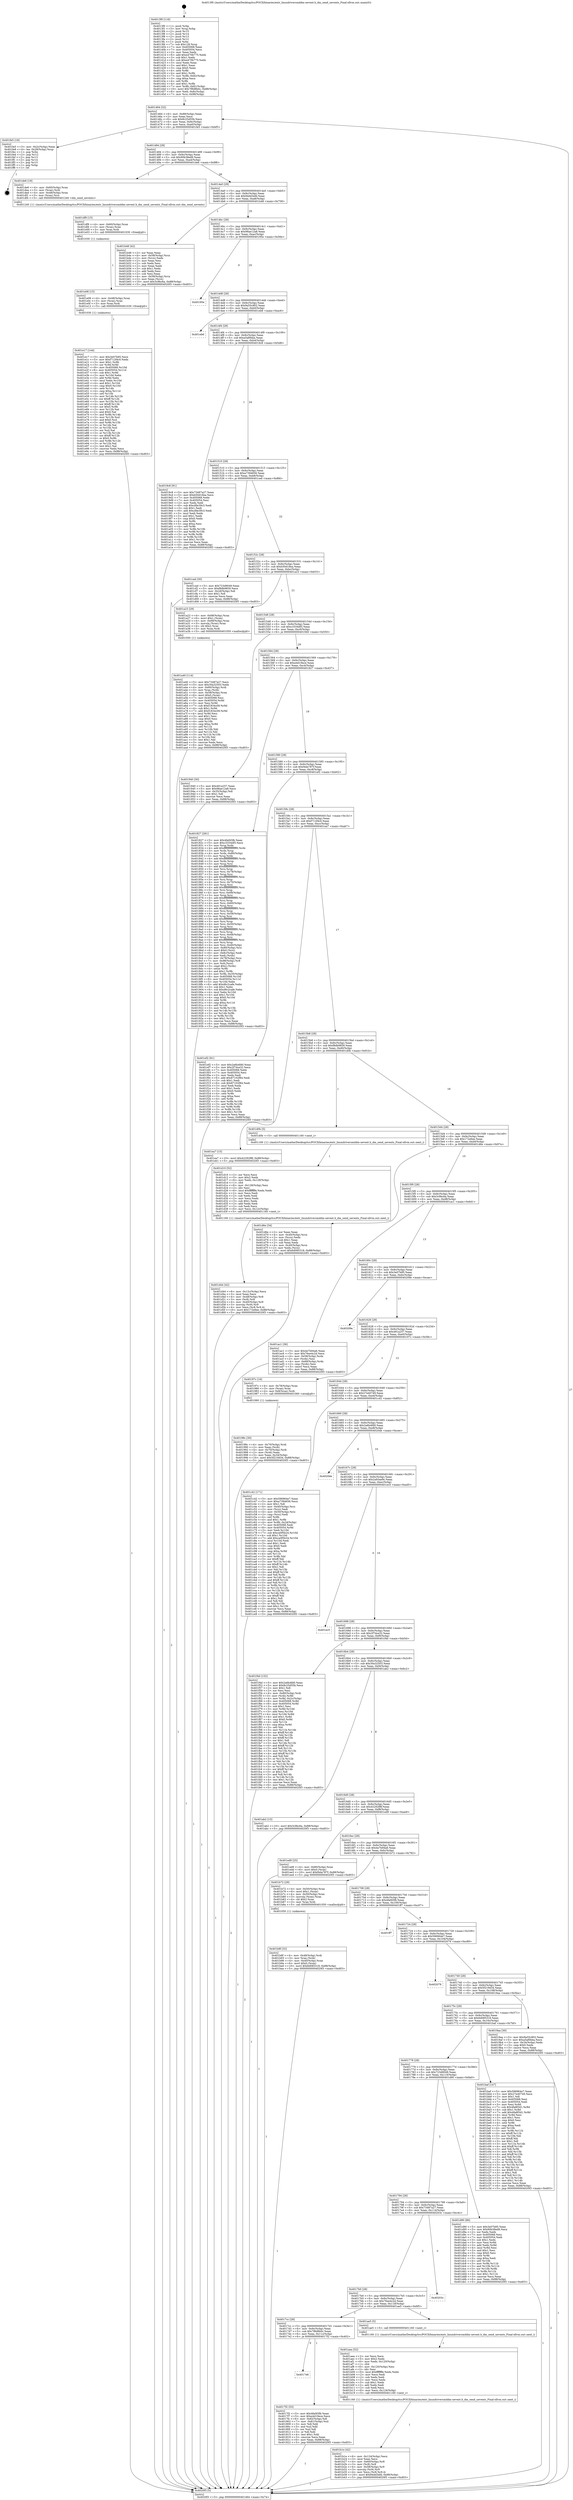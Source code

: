 digraph "0x4013f0" {
  label = "0x4013f0 (/mnt/c/Users/mathe/Desktop/tcc/POCII/binaries/extr_linuxdriversmddm-uevent.h_dm_send_uevents_Final-ollvm.out::main(0))"
  labelloc = "t"
  node[shape=record]

  Entry [label="",width=0.3,height=0.3,shape=circle,fillcolor=black,style=filled]
  "0x401464" [label="{
     0x401464 [32]\l
     | [instrs]\l
     &nbsp;&nbsp;0x401464 \<+6\>: mov -0x88(%rbp),%eax\l
     &nbsp;&nbsp;0x40146a \<+2\>: mov %eax,%ecx\l
     &nbsp;&nbsp;0x40146c \<+6\>: sub $0x8c25d55b,%ecx\l
     &nbsp;&nbsp;0x401472 \<+6\>: mov %eax,-0x9c(%rbp)\l
     &nbsp;&nbsp;0x401478 \<+6\>: mov %ecx,-0xa0(%rbp)\l
     &nbsp;&nbsp;0x40147e \<+6\>: je 0000000000401fe5 \<main+0xbf5\>\l
  }"]
  "0x401fe5" [label="{
     0x401fe5 [18]\l
     | [instrs]\l
     &nbsp;&nbsp;0x401fe5 \<+3\>: mov -0x2c(%rbp),%eax\l
     &nbsp;&nbsp;0x401fe8 \<+4\>: lea -0x28(%rbp),%rsp\l
     &nbsp;&nbsp;0x401fec \<+1\>: pop %rbx\l
     &nbsp;&nbsp;0x401fed \<+2\>: pop %r12\l
     &nbsp;&nbsp;0x401fef \<+2\>: pop %r13\l
     &nbsp;&nbsp;0x401ff1 \<+2\>: pop %r14\l
     &nbsp;&nbsp;0x401ff3 \<+2\>: pop %r15\l
     &nbsp;&nbsp;0x401ff5 \<+1\>: pop %rbp\l
     &nbsp;&nbsp;0x401ff6 \<+1\>: ret\l
  }"]
  "0x401484" [label="{
     0x401484 [28]\l
     | [instrs]\l
     &nbsp;&nbsp;0x401484 \<+5\>: jmp 0000000000401489 \<main+0x99\>\l
     &nbsp;&nbsp;0x401489 \<+6\>: mov -0x9c(%rbp),%eax\l
     &nbsp;&nbsp;0x40148f \<+5\>: sub $0x90b38ed9,%eax\l
     &nbsp;&nbsp;0x401494 \<+6\>: mov %eax,-0xa4(%rbp)\l
     &nbsp;&nbsp;0x40149a \<+6\>: je 0000000000401de6 \<main+0x9f6\>\l
  }"]
  Exit [label="",width=0.3,height=0.3,shape=circle,fillcolor=black,style=filled,peripheries=2]
  "0x401de6" [label="{
     0x401de6 [19]\l
     | [instrs]\l
     &nbsp;&nbsp;0x401de6 \<+4\>: mov -0x60(%rbp),%rax\l
     &nbsp;&nbsp;0x401dea \<+3\>: mov (%rax),%rdi\l
     &nbsp;&nbsp;0x401ded \<+4\>: mov -0x48(%rbp),%rax\l
     &nbsp;&nbsp;0x401df1 \<+3\>: mov (%rax),%rsi\l
     &nbsp;&nbsp;0x401df4 \<+5\>: call 0000000000401240 \<dm_send_uevents\>\l
     | [calls]\l
     &nbsp;&nbsp;0x401240 \{1\} (/mnt/c/Users/mathe/Desktop/tcc/POCII/binaries/extr_linuxdriversmddm-uevent.h_dm_send_uevents_Final-ollvm.out::dm_send_uevents)\l
  }"]
  "0x4014a0" [label="{
     0x4014a0 [28]\l
     | [instrs]\l
     &nbsp;&nbsp;0x4014a0 \<+5\>: jmp 00000000004014a5 \<main+0xb5\>\l
     &nbsp;&nbsp;0x4014a5 \<+6\>: mov -0x9c(%rbp),%eax\l
     &nbsp;&nbsp;0x4014ab \<+5\>: sub $0x94dd3efd,%eax\l
     &nbsp;&nbsp;0x4014b0 \<+6\>: mov %eax,-0xa8(%rbp)\l
     &nbsp;&nbsp;0x4014b6 \<+6\>: je 0000000000401b48 \<main+0x758\>\l
  }"]
  "0x401e17" [label="{
     0x401e17 [144]\l
     | [instrs]\l
     &nbsp;&nbsp;0x401e17 \<+5\>: mov $0x3e07b85,%ecx\l
     &nbsp;&nbsp;0x401e1c \<+5\>: mov $0xf712f4c0,%edx\l
     &nbsp;&nbsp;0x401e21 \<+3\>: mov $0x1,%r8b\l
     &nbsp;&nbsp;0x401e24 \<+3\>: xor %r9d,%r9d\l
     &nbsp;&nbsp;0x401e27 \<+8\>: mov 0x405068,%r10d\l
     &nbsp;&nbsp;0x401e2f \<+8\>: mov 0x405054,%r11d\l
     &nbsp;&nbsp;0x401e37 \<+4\>: sub $0x1,%r9d\l
     &nbsp;&nbsp;0x401e3b \<+3\>: mov %r10d,%ebx\l
     &nbsp;&nbsp;0x401e3e \<+3\>: add %r9d,%ebx\l
     &nbsp;&nbsp;0x401e41 \<+4\>: imul %ebx,%r10d\l
     &nbsp;&nbsp;0x401e45 \<+4\>: and $0x1,%r10d\l
     &nbsp;&nbsp;0x401e49 \<+4\>: cmp $0x0,%r10d\l
     &nbsp;&nbsp;0x401e4d \<+4\>: sete %r14b\l
     &nbsp;&nbsp;0x401e51 \<+4\>: cmp $0xa,%r11d\l
     &nbsp;&nbsp;0x401e55 \<+4\>: setl %r15b\l
     &nbsp;&nbsp;0x401e59 \<+3\>: mov %r14b,%r12b\l
     &nbsp;&nbsp;0x401e5c \<+4\>: xor $0xff,%r12b\l
     &nbsp;&nbsp;0x401e60 \<+3\>: mov %r15b,%r13b\l
     &nbsp;&nbsp;0x401e63 \<+4\>: xor $0xff,%r13b\l
     &nbsp;&nbsp;0x401e67 \<+4\>: xor $0x0,%r8b\l
     &nbsp;&nbsp;0x401e6b \<+3\>: mov %r12b,%al\l
     &nbsp;&nbsp;0x401e6e \<+2\>: and $0x0,%al\l
     &nbsp;&nbsp;0x401e70 \<+3\>: and %r8b,%r14b\l
     &nbsp;&nbsp;0x401e73 \<+3\>: mov %r13b,%sil\l
     &nbsp;&nbsp;0x401e76 \<+4\>: and $0x0,%sil\l
     &nbsp;&nbsp;0x401e7a \<+3\>: and %r8b,%r15b\l
     &nbsp;&nbsp;0x401e7d \<+3\>: or %r14b,%al\l
     &nbsp;&nbsp;0x401e80 \<+3\>: or %r15b,%sil\l
     &nbsp;&nbsp;0x401e83 \<+3\>: xor %sil,%al\l
     &nbsp;&nbsp;0x401e86 \<+3\>: or %r13b,%r12b\l
     &nbsp;&nbsp;0x401e89 \<+4\>: xor $0xff,%r12b\l
     &nbsp;&nbsp;0x401e8d \<+4\>: or $0x0,%r8b\l
     &nbsp;&nbsp;0x401e91 \<+3\>: and %r8b,%r12b\l
     &nbsp;&nbsp;0x401e94 \<+3\>: or %r12b,%al\l
     &nbsp;&nbsp;0x401e97 \<+2\>: test $0x1,%al\l
     &nbsp;&nbsp;0x401e99 \<+3\>: cmovne %edx,%ecx\l
     &nbsp;&nbsp;0x401e9c \<+6\>: mov %ecx,-0x88(%rbp)\l
     &nbsp;&nbsp;0x401ea2 \<+5\>: jmp 00000000004020f3 \<main+0xd03\>\l
  }"]
  "0x401b48" [label="{
     0x401b48 [42]\l
     | [instrs]\l
     &nbsp;&nbsp;0x401b48 \<+2\>: xor %eax,%eax\l
     &nbsp;&nbsp;0x401b4a \<+4\>: mov -0x58(%rbp),%rcx\l
     &nbsp;&nbsp;0x401b4e \<+2\>: mov (%rcx),%edx\l
     &nbsp;&nbsp;0x401b50 \<+2\>: mov %eax,%esi\l
     &nbsp;&nbsp;0x401b52 \<+2\>: sub %edx,%esi\l
     &nbsp;&nbsp;0x401b54 \<+2\>: mov %eax,%edx\l
     &nbsp;&nbsp;0x401b56 \<+3\>: sub $0x1,%edx\l
     &nbsp;&nbsp;0x401b59 \<+2\>: add %edx,%esi\l
     &nbsp;&nbsp;0x401b5b \<+2\>: sub %esi,%eax\l
     &nbsp;&nbsp;0x401b5d \<+4\>: mov -0x58(%rbp),%rcx\l
     &nbsp;&nbsp;0x401b61 \<+2\>: mov %eax,(%rcx)\l
     &nbsp;&nbsp;0x401b63 \<+10\>: movl $0x3c9bc6a,-0x88(%rbp)\l
     &nbsp;&nbsp;0x401b6d \<+5\>: jmp 00000000004020f3 \<main+0xd03\>\l
  }"]
  "0x4014bc" [label="{
     0x4014bc [28]\l
     | [instrs]\l
     &nbsp;&nbsp;0x4014bc \<+5\>: jmp 00000000004014c1 \<main+0xd1\>\l
     &nbsp;&nbsp;0x4014c1 \<+6\>: mov -0x9c(%rbp),%eax\l
     &nbsp;&nbsp;0x4014c7 \<+5\>: sub $0x98ae12a8,%eax\l
     &nbsp;&nbsp;0x4014cc \<+6\>: mov %eax,-0xac(%rbp)\l
     &nbsp;&nbsp;0x4014d2 \<+6\>: je 000000000040195e \<main+0x56e\>\l
  }"]
  "0x401e08" [label="{
     0x401e08 [15]\l
     | [instrs]\l
     &nbsp;&nbsp;0x401e08 \<+4\>: mov -0x48(%rbp),%rax\l
     &nbsp;&nbsp;0x401e0c \<+3\>: mov (%rax),%rax\l
     &nbsp;&nbsp;0x401e0f \<+3\>: mov %rax,%rdi\l
     &nbsp;&nbsp;0x401e12 \<+5\>: call 0000000000401030 \<free@plt\>\l
     | [calls]\l
     &nbsp;&nbsp;0x401030 \{1\} (unknown)\l
  }"]
  "0x40195e" [label="{
     0x40195e\l
  }", style=dashed]
  "0x4014d8" [label="{
     0x4014d8 [28]\l
     | [instrs]\l
     &nbsp;&nbsp;0x4014d8 \<+5\>: jmp 00000000004014dd \<main+0xed\>\l
     &nbsp;&nbsp;0x4014dd \<+6\>: mov -0x9c(%rbp),%eax\l
     &nbsp;&nbsp;0x4014e3 \<+5\>: sub $0x9a55c902,%eax\l
     &nbsp;&nbsp;0x4014e8 \<+6\>: mov %eax,-0xb0(%rbp)\l
     &nbsp;&nbsp;0x4014ee \<+6\>: je 0000000000401eb6 \<main+0xac6\>\l
  }"]
  "0x401df9" [label="{
     0x401df9 [15]\l
     | [instrs]\l
     &nbsp;&nbsp;0x401df9 \<+4\>: mov -0x60(%rbp),%rax\l
     &nbsp;&nbsp;0x401dfd \<+3\>: mov (%rax),%rax\l
     &nbsp;&nbsp;0x401e00 \<+3\>: mov %rax,%rdi\l
     &nbsp;&nbsp;0x401e03 \<+5\>: call 0000000000401030 \<free@plt\>\l
     | [calls]\l
     &nbsp;&nbsp;0x401030 \{1\} (unknown)\l
  }"]
  "0x401eb6" [label="{
     0x401eb6\l
  }", style=dashed]
  "0x4014f4" [label="{
     0x4014f4 [28]\l
     | [instrs]\l
     &nbsp;&nbsp;0x4014f4 \<+5\>: jmp 00000000004014f9 \<main+0x109\>\l
     &nbsp;&nbsp;0x4014f9 \<+6\>: mov -0x9c(%rbp),%eax\l
     &nbsp;&nbsp;0x4014ff \<+5\>: sub $0xa5af0bba,%eax\l
     &nbsp;&nbsp;0x401504 \<+6\>: mov %eax,-0xb4(%rbp)\l
     &nbsp;&nbsp;0x40150a \<+6\>: je 00000000004019c8 \<main+0x5d8\>\l
  }"]
  "0x401d44" [label="{
     0x401d44 [42]\l
     | [instrs]\l
     &nbsp;&nbsp;0x401d44 \<+6\>: mov -0x12c(%rbp),%ecx\l
     &nbsp;&nbsp;0x401d4a \<+3\>: imul %eax,%ecx\l
     &nbsp;&nbsp;0x401d4d \<+4\>: mov -0x48(%rbp),%r8\l
     &nbsp;&nbsp;0x401d51 \<+3\>: mov (%r8),%r8\l
     &nbsp;&nbsp;0x401d54 \<+4\>: mov -0x40(%rbp),%r9\l
     &nbsp;&nbsp;0x401d58 \<+3\>: movslq (%r9),%r9\l
     &nbsp;&nbsp;0x401d5b \<+4\>: mov %ecx,(%r8,%r9,4)\l
     &nbsp;&nbsp;0x401d5f \<+10\>: movl $0x172e6ee,-0x88(%rbp)\l
     &nbsp;&nbsp;0x401d69 \<+5\>: jmp 00000000004020f3 \<main+0xd03\>\l
  }"]
  "0x4019c8" [label="{
     0x4019c8 [91]\l
     | [instrs]\l
     &nbsp;&nbsp;0x4019c8 \<+5\>: mov $0x73487a27,%eax\l
     &nbsp;&nbsp;0x4019cd \<+5\>: mov $0xb50d18ea,%ecx\l
     &nbsp;&nbsp;0x4019d2 \<+7\>: mov 0x405068,%edx\l
     &nbsp;&nbsp;0x4019d9 \<+7\>: mov 0x405054,%esi\l
     &nbsp;&nbsp;0x4019e0 \<+2\>: mov %edx,%edi\l
     &nbsp;&nbsp;0x4019e2 \<+6\>: sub $0xcfde39c3,%edi\l
     &nbsp;&nbsp;0x4019e8 \<+3\>: sub $0x1,%edi\l
     &nbsp;&nbsp;0x4019eb \<+6\>: add $0xcfde39c3,%edi\l
     &nbsp;&nbsp;0x4019f1 \<+3\>: imul %edi,%edx\l
     &nbsp;&nbsp;0x4019f4 \<+3\>: and $0x1,%edx\l
     &nbsp;&nbsp;0x4019f7 \<+3\>: cmp $0x0,%edx\l
     &nbsp;&nbsp;0x4019fa \<+4\>: sete %r8b\l
     &nbsp;&nbsp;0x4019fe \<+3\>: cmp $0xa,%esi\l
     &nbsp;&nbsp;0x401a01 \<+4\>: setl %r9b\l
     &nbsp;&nbsp;0x401a05 \<+3\>: mov %r8b,%r10b\l
     &nbsp;&nbsp;0x401a08 \<+3\>: and %r9b,%r10b\l
     &nbsp;&nbsp;0x401a0b \<+3\>: xor %r9b,%r8b\l
     &nbsp;&nbsp;0x401a0e \<+3\>: or %r8b,%r10b\l
     &nbsp;&nbsp;0x401a11 \<+4\>: test $0x1,%r10b\l
     &nbsp;&nbsp;0x401a15 \<+3\>: cmovne %ecx,%eax\l
     &nbsp;&nbsp;0x401a18 \<+6\>: mov %eax,-0x88(%rbp)\l
     &nbsp;&nbsp;0x401a1e \<+5\>: jmp 00000000004020f3 \<main+0xd03\>\l
  }"]
  "0x401510" [label="{
     0x401510 [28]\l
     | [instrs]\l
     &nbsp;&nbsp;0x401510 \<+5\>: jmp 0000000000401515 \<main+0x125\>\l
     &nbsp;&nbsp;0x401515 \<+6\>: mov -0x9c(%rbp),%eax\l
     &nbsp;&nbsp;0x40151b \<+5\>: sub $0xa7394656,%eax\l
     &nbsp;&nbsp;0x401520 \<+6\>: mov %eax,-0xb8(%rbp)\l
     &nbsp;&nbsp;0x401526 \<+6\>: je 0000000000401ced \<main+0x8fd\>\l
  }"]
  "0x401d10" [label="{
     0x401d10 [52]\l
     | [instrs]\l
     &nbsp;&nbsp;0x401d10 \<+2\>: xor %ecx,%ecx\l
     &nbsp;&nbsp;0x401d12 \<+5\>: mov $0x2,%edx\l
     &nbsp;&nbsp;0x401d17 \<+6\>: mov %edx,-0x128(%rbp)\l
     &nbsp;&nbsp;0x401d1d \<+1\>: cltd\l
     &nbsp;&nbsp;0x401d1e \<+6\>: mov -0x128(%rbp),%esi\l
     &nbsp;&nbsp;0x401d24 \<+2\>: idiv %esi\l
     &nbsp;&nbsp;0x401d26 \<+6\>: imul $0xfffffffe,%edx,%edx\l
     &nbsp;&nbsp;0x401d2c \<+2\>: mov %ecx,%edi\l
     &nbsp;&nbsp;0x401d2e \<+2\>: sub %edx,%edi\l
     &nbsp;&nbsp;0x401d30 \<+2\>: mov %ecx,%edx\l
     &nbsp;&nbsp;0x401d32 \<+3\>: sub $0x1,%edx\l
     &nbsp;&nbsp;0x401d35 \<+2\>: add %edx,%edi\l
     &nbsp;&nbsp;0x401d37 \<+2\>: sub %edi,%ecx\l
     &nbsp;&nbsp;0x401d39 \<+6\>: mov %ecx,-0x12c(%rbp)\l
     &nbsp;&nbsp;0x401d3f \<+5\>: call 0000000000401160 \<next_i\>\l
     | [calls]\l
     &nbsp;&nbsp;0x401160 \{1\} (/mnt/c/Users/mathe/Desktop/tcc/POCII/binaries/extr_linuxdriversmddm-uevent.h_dm_send_uevents_Final-ollvm.out::next_i)\l
  }"]
  "0x401ced" [label="{
     0x401ced [30]\l
     | [instrs]\l
     &nbsp;&nbsp;0x401ced \<+5\>: mov $0x723d9049,%eax\l
     &nbsp;&nbsp;0x401cf2 \<+5\>: mov $0xf8db9859,%ecx\l
     &nbsp;&nbsp;0x401cf7 \<+3\>: mov -0x2d(%rbp),%dl\l
     &nbsp;&nbsp;0x401cfa \<+3\>: test $0x1,%dl\l
     &nbsp;&nbsp;0x401cfd \<+3\>: cmovne %ecx,%eax\l
     &nbsp;&nbsp;0x401d00 \<+6\>: mov %eax,-0x88(%rbp)\l
     &nbsp;&nbsp;0x401d06 \<+5\>: jmp 00000000004020f3 \<main+0xd03\>\l
  }"]
  "0x40152c" [label="{
     0x40152c [28]\l
     | [instrs]\l
     &nbsp;&nbsp;0x40152c \<+5\>: jmp 0000000000401531 \<main+0x141\>\l
     &nbsp;&nbsp;0x401531 \<+6\>: mov -0x9c(%rbp),%eax\l
     &nbsp;&nbsp;0x401537 \<+5\>: sub $0xb50d18ea,%eax\l
     &nbsp;&nbsp;0x40153c \<+6\>: mov %eax,-0xbc(%rbp)\l
     &nbsp;&nbsp;0x401542 \<+6\>: je 0000000000401a23 \<main+0x633\>\l
  }"]
  "0x401b8f" [label="{
     0x401b8f [32]\l
     | [instrs]\l
     &nbsp;&nbsp;0x401b8f \<+4\>: mov -0x48(%rbp),%rdi\l
     &nbsp;&nbsp;0x401b93 \<+3\>: mov %rax,(%rdi)\l
     &nbsp;&nbsp;0x401b96 \<+4\>: mov -0x40(%rbp),%rax\l
     &nbsp;&nbsp;0x401b9a \<+6\>: movl $0x0,(%rax)\l
     &nbsp;&nbsp;0x401ba0 \<+10\>: movl $0x6d085318,-0x88(%rbp)\l
     &nbsp;&nbsp;0x401baa \<+5\>: jmp 00000000004020f3 \<main+0xd03\>\l
  }"]
  "0x401a23" [label="{
     0x401a23 [29]\l
     | [instrs]\l
     &nbsp;&nbsp;0x401a23 \<+4\>: mov -0x68(%rbp),%rax\l
     &nbsp;&nbsp;0x401a27 \<+6\>: movl $0x1,(%rax)\l
     &nbsp;&nbsp;0x401a2d \<+4\>: mov -0x68(%rbp),%rax\l
     &nbsp;&nbsp;0x401a31 \<+3\>: movslq (%rax),%rax\l
     &nbsp;&nbsp;0x401a34 \<+4\>: shl $0x2,%rax\l
     &nbsp;&nbsp;0x401a38 \<+3\>: mov %rax,%rdi\l
     &nbsp;&nbsp;0x401a3b \<+5\>: call 0000000000401050 \<malloc@plt\>\l
     | [calls]\l
     &nbsp;&nbsp;0x401050 \{1\} (unknown)\l
  }"]
  "0x401548" [label="{
     0x401548 [28]\l
     | [instrs]\l
     &nbsp;&nbsp;0x401548 \<+5\>: jmp 000000000040154d \<main+0x15d\>\l
     &nbsp;&nbsp;0x40154d \<+6\>: mov -0x9c(%rbp),%eax\l
     &nbsp;&nbsp;0x401553 \<+5\>: sub $0xc3334df3,%eax\l
     &nbsp;&nbsp;0x401558 \<+6\>: mov %eax,-0xc0(%rbp)\l
     &nbsp;&nbsp;0x40155e \<+6\>: je 0000000000401940 \<main+0x550\>\l
  }"]
  "0x401b1e" [label="{
     0x401b1e [42]\l
     | [instrs]\l
     &nbsp;&nbsp;0x401b1e \<+6\>: mov -0x124(%rbp),%ecx\l
     &nbsp;&nbsp;0x401b24 \<+3\>: imul %eax,%ecx\l
     &nbsp;&nbsp;0x401b27 \<+4\>: mov -0x60(%rbp),%r8\l
     &nbsp;&nbsp;0x401b2b \<+3\>: mov (%r8),%r8\l
     &nbsp;&nbsp;0x401b2e \<+4\>: mov -0x58(%rbp),%r9\l
     &nbsp;&nbsp;0x401b32 \<+3\>: movslq (%r9),%r9\l
     &nbsp;&nbsp;0x401b35 \<+4\>: mov %ecx,(%r8,%r9,4)\l
     &nbsp;&nbsp;0x401b39 \<+10\>: movl $0x94dd3efd,-0x88(%rbp)\l
     &nbsp;&nbsp;0x401b43 \<+5\>: jmp 00000000004020f3 \<main+0xd03\>\l
  }"]
  "0x401940" [label="{
     0x401940 [30]\l
     | [instrs]\l
     &nbsp;&nbsp;0x401940 \<+5\>: mov $0x491a257,%eax\l
     &nbsp;&nbsp;0x401945 \<+5\>: mov $0x98ae12a8,%ecx\l
     &nbsp;&nbsp;0x40194a \<+3\>: mov -0x35(%rbp),%dl\l
     &nbsp;&nbsp;0x40194d \<+3\>: test $0x1,%dl\l
     &nbsp;&nbsp;0x401950 \<+3\>: cmovne %ecx,%eax\l
     &nbsp;&nbsp;0x401953 \<+6\>: mov %eax,-0x88(%rbp)\l
     &nbsp;&nbsp;0x401959 \<+5\>: jmp 00000000004020f3 \<main+0xd03\>\l
  }"]
  "0x401564" [label="{
     0x401564 [28]\l
     | [instrs]\l
     &nbsp;&nbsp;0x401564 \<+5\>: jmp 0000000000401569 \<main+0x179\>\l
     &nbsp;&nbsp;0x401569 \<+6\>: mov -0x9c(%rbp),%eax\l
     &nbsp;&nbsp;0x40156f \<+5\>: sub $0xe4d19ece,%eax\l
     &nbsp;&nbsp;0x401574 \<+6\>: mov %eax,-0xc4(%rbp)\l
     &nbsp;&nbsp;0x40157a \<+6\>: je 0000000000401827 \<main+0x437\>\l
  }"]
  "0x401aea" [label="{
     0x401aea [52]\l
     | [instrs]\l
     &nbsp;&nbsp;0x401aea \<+2\>: xor %ecx,%ecx\l
     &nbsp;&nbsp;0x401aec \<+5\>: mov $0x2,%edx\l
     &nbsp;&nbsp;0x401af1 \<+6\>: mov %edx,-0x120(%rbp)\l
     &nbsp;&nbsp;0x401af7 \<+1\>: cltd\l
     &nbsp;&nbsp;0x401af8 \<+6\>: mov -0x120(%rbp),%esi\l
     &nbsp;&nbsp;0x401afe \<+2\>: idiv %esi\l
     &nbsp;&nbsp;0x401b00 \<+6\>: imul $0xfffffffe,%edx,%edx\l
     &nbsp;&nbsp;0x401b06 \<+2\>: mov %ecx,%edi\l
     &nbsp;&nbsp;0x401b08 \<+2\>: sub %edx,%edi\l
     &nbsp;&nbsp;0x401b0a \<+2\>: mov %ecx,%edx\l
     &nbsp;&nbsp;0x401b0c \<+3\>: sub $0x1,%edx\l
     &nbsp;&nbsp;0x401b0f \<+2\>: add %edx,%edi\l
     &nbsp;&nbsp;0x401b11 \<+2\>: sub %edi,%ecx\l
     &nbsp;&nbsp;0x401b13 \<+6\>: mov %ecx,-0x124(%rbp)\l
     &nbsp;&nbsp;0x401b19 \<+5\>: call 0000000000401160 \<next_i\>\l
     | [calls]\l
     &nbsp;&nbsp;0x401160 \{1\} (/mnt/c/Users/mathe/Desktop/tcc/POCII/binaries/extr_linuxdriversmddm-uevent.h_dm_send_uevents_Final-ollvm.out::next_i)\l
  }"]
  "0x401827" [label="{
     0x401827 [281]\l
     | [instrs]\l
     &nbsp;&nbsp;0x401827 \<+5\>: mov $0x4faf45fb,%eax\l
     &nbsp;&nbsp;0x40182c \<+5\>: mov $0xc3334df3,%ecx\l
     &nbsp;&nbsp;0x401831 \<+3\>: mov %rsp,%rdx\l
     &nbsp;&nbsp;0x401834 \<+4\>: add $0xfffffffffffffff0,%rdx\l
     &nbsp;&nbsp;0x401838 \<+3\>: mov %rdx,%rsp\l
     &nbsp;&nbsp;0x40183b \<+4\>: mov %rdx,-0x80(%rbp)\l
     &nbsp;&nbsp;0x40183f \<+3\>: mov %rsp,%rdx\l
     &nbsp;&nbsp;0x401842 \<+4\>: add $0xfffffffffffffff0,%rdx\l
     &nbsp;&nbsp;0x401846 \<+3\>: mov %rdx,%rsp\l
     &nbsp;&nbsp;0x401849 \<+3\>: mov %rsp,%rsi\l
     &nbsp;&nbsp;0x40184c \<+4\>: add $0xfffffffffffffff0,%rsi\l
     &nbsp;&nbsp;0x401850 \<+3\>: mov %rsi,%rsp\l
     &nbsp;&nbsp;0x401853 \<+4\>: mov %rsi,-0x78(%rbp)\l
     &nbsp;&nbsp;0x401857 \<+3\>: mov %rsp,%rsi\l
     &nbsp;&nbsp;0x40185a \<+4\>: add $0xfffffffffffffff0,%rsi\l
     &nbsp;&nbsp;0x40185e \<+3\>: mov %rsi,%rsp\l
     &nbsp;&nbsp;0x401861 \<+4\>: mov %rsi,-0x70(%rbp)\l
     &nbsp;&nbsp;0x401865 \<+3\>: mov %rsp,%rsi\l
     &nbsp;&nbsp;0x401868 \<+4\>: add $0xfffffffffffffff0,%rsi\l
     &nbsp;&nbsp;0x40186c \<+3\>: mov %rsi,%rsp\l
     &nbsp;&nbsp;0x40186f \<+4\>: mov %rsi,-0x68(%rbp)\l
     &nbsp;&nbsp;0x401873 \<+3\>: mov %rsp,%rsi\l
     &nbsp;&nbsp;0x401876 \<+4\>: add $0xfffffffffffffff0,%rsi\l
     &nbsp;&nbsp;0x40187a \<+3\>: mov %rsi,%rsp\l
     &nbsp;&nbsp;0x40187d \<+4\>: mov %rsi,-0x60(%rbp)\l
     &nbsp;&nbsp;0x401881 \<+3\>: mov %rsp,%rsi\l
     &nbsp;&nbsp;0x401884 \<+4\>: add $0xfffffffffffffff0,%rsi\l
     &nbsp;&nbsp;0x401888 \<+3\>: mov %rsi,%rsp\l
     &nbsp;&nbsp;0x40188b \<+4\>: mov %rsi,-0x58(%rbp)\l
     &nbsp;&nbsp;0x40188f \<+3\>: mov %rsp,%rsi\l
     &nbsp;&nbsp;0x401892 \<+4\>: add $0xfffffffffffffff0,%rsi\l
     &nbsp;&nbsp;0x401896 \<+3\>: mov %rsi,%rsp\l
     &nbsp;&nbsp;0x401899 \<+4\>: mov %rsi,-0x50(%rbp)\l
     &nbsp;&nbsp;0x40189d \<+3\>: mov %rsp,%rsi\l
     &nbsp;&nbsp;0x4018a0 \<+4\>: add $0xfffffffffffffff0,%rsi\l
     &nbsp;&nbsp;0x4018a4 \<+3\>: mov %rsi,%rsp\l
     &nbsp;&nbsp;0x4018a7 \<+4\>: mov %rsi,-0x48(%rbp)\l
     &nbsp;&nbsp;0x4018ab \<+3\>: mov %rsp,%rsi\l
     &nbsp;&nbsp;0x4018ae \<+4\>: add $0xfffffffffffffff0,%rsi\l
     &nbsp;&nbsp;0x4018b2 \<+3\>: mov %rsi,%rsp\l
     &nbsp;&nbsp;0x4018b5 \<+4\>: mov %rsi,-0x40(%rbp)\l
     &nbsp;&nbsp;0x4018b9 \<+4\>: mov -0x80(%rbp),%rsi\l
     &nbsp;&nbsp;0x4018bd \<+6\>: movl $0x0,(%rsi)\l
     &nbsp;&nbsp;0x4018c3 \<+6\>: mov -0x8c(%rbp),%edi\l
     &nbsp;&nbsp;0x4018c9 \<+2\>: mov %edi,(%rdx)\l
     &nbsp;&nbsp;0x4018cb \<+4\>: mov -0x78(%rbp),%rsi\l
     &nbsp;&nbsp;0x4018cf \<+7\>: mov -0x98(%rbp),%r8\l
     &nbsp;&nbsp;0x4018d6 \<+3\>: mov %r8,(%rsi)\l
     &nbsp;&nbsp;0x4018d9 \<+3\>: cmpl $0x2,(%rdx)\l
     &nbsp;&nbsp;0x4018dc \<+4\>: setne %r9b\l
     &nbsp;&nbsp;0x4018e0 \<+4\>: and $0x1,%r9b\l
     &nbsp;&nbsp;0x4018e4 \<+4\>: mov %r9b,-0x35(%rbp)\l
     &nbsp;&nbsp;0x4018e8 \<+8\>: mov 0x405068,%r10d\l
     &nbsp;&nbsp;0x4018f0 \<+8\>: mov 0x405054,%r11d\l
     &nbsp;&nbsp;0x4018f8 \<+3\>: mov %r10d,%ebx\l
     &nbsp;&nbsp;0x4018fb \<+6\>: add $0xd6c2cafe,%ebx\l
     &nbsp;&nbsp;0x401901 \<+3\>: sub $0x1,%ebx\l
     &nbsp;&nbsp;0x401904 \<+6\>: sub $0xd6c2cafe,%ebx\l
     &nbsp;&nbsp;0x40190a \<+4\>: imul %ebx,%r10d\l
     &nbsp;&nbsp;0x40190e \<+4\>: and $0x1,%r10d\l
     &nbsp;&nbsp;0x401912 \<+4\>: cmp $0x0,%r10d\l
     &nbsp;&nbsp;0x401916 \<+4\>: sete %r9b\l
     &nbsp;&nbsp;0x40191a \<+4\>: cmp $0xa,%r11d\l
     &nbsp;&nbsp;0x40191e \<+4\>: setl %r14b\l
     &nbsp;&nbsp;0x401922 \<+3\>: mov %r9b,%r15b\l
     &nbsp;&nbsp;0x401925 \<+3\>: and %r14b,%r15b\l
     &nbsp;&nbsp;0x401928 \<+3\>: xor %r14b,%r9b\l
     &nbsp;&nbsp;0x40192b \<+3\>: or %r9b,%r15b\l
     &nbsp;&nbsp;0x40192e \<+4\>: test $0x1,%r15b\l
     &nbsp;&nbsp;0x401932 \<+3\>: cmovne %ecx,%eax\l
     &nbsp;&nbsp;0x401935 \<+6\>: mov %eax,-0x88(%rbp)\l
     &nbsp;&nbsp;0x40193b \<+5\>: jmp 00000000004020f3 \<main+0xd03\>\l
  }"]
  "0x401580" [label="{
     0x401580 [28]\l
     | [instrs]\l
     &nbsp;&nbsp;0x401580 \<+5\>: jmp 0000000000401585 \<main+0x195\>\l
     &nbsp;&nbsp;0x401585 \<+6\>: mov -0x9c(%rbp),%eax\l
     &nbsp;&nbsp;0x40158b \<+5\>: sub $0xf4da787f,%eax\l
     &nbsp;&nbsp;0x401590 \<+6\>: mov %eax,-0xc8(%rbp)\l
     &nbsp;&nbsp;0x401596 \<+6\>: je 0000000000401ef2 \<main+0xb02\>\l
  }"]
  "0x401a40" [label="{
     0x401a40 [114]\l
     | [instrs]\l
     &nbsp;&nbsp;0x401a40 \<+5\>: mov $0x73487a27,%ecx\l
     &nbsp;&nbsp;0x401a45 \<+5\>: mov $0x30a32503,%edx\l
     &nbsp;&nbsp;0x401a4a \<+4\>: mov -0x60(%rbp),%rdi\l
     &nbsp;&nbsp;0x401a4e \<+3\>: mov %rax,(%rdi)\l
     &nbsp;&nbsp;0x401a51 \<+4\>: mov -0x58(%rbp),%rax\l
     &nbsp;&nbsp;0x401a55 \<+6\>: movl $0x0,(%rax)\l
     &nbsp;&nbsp;0x401a5b \<+7\>: mov 0x405068,%esi\l
     &nbsp;&nbsp;0x401a62 \<+8\>: mov 0x405054,%r8d\l
     &nbsp;&nbsp;0x401a6a \<+3\>: mov %esi,%r9d\l
     &nbsp;&nbsp;0x401a6d \<+7\>: sub $0xf1834c09,%r9d\l
     &nbsp;&nbsp;0x401a74 \<+4\>: sub $0x1,%r9d\l
     &nbsp;&nbsp;0x401a78 \<+7\>: add $0xf1834c09,%r9d\l
     &nbsp;&nbsp;0x401a7f \<+4\>: imul %r9d,%esi\l
     &nbsp;&nbsp;0x401a83 \<+3\>: and $0x1,%esi\l
     &nbsp;&nbsp;0x401a86 \<+3\>: cmp $0x0,%esi\l
     &nbsp;&nbsp;0x401a89 \<+4\>: sete %r10b\l
     &nbsp;&nbsp;0x401a8d \<+4\>: cmp $0xa,%r8d\l
     &nbsp;&nbsp;0x401a91 \<+4\>: setl %r11b\l
     &nbsp;&nbsp;0x401a95 \<+3\>: mov %r10b,%bl\l
     &nbsp;&nbsp;0x401a98 \<+3\>: and %r11b,%bl\l
     &nbsp;&nbsp;0x401a9b \<+3\>: xor %r11b,%r10b\l
     &nbsp;&nbsp;0x401a9e \<+3\>: or %r10b,%bl\l
     &nbsp;&nbsp;0x401aa1 \<+3\>: test $0x1,%bl\l
     &nbsp;&nbsp;0x401aa4 \<+3\>: cmovne %edx,%ecx\l
     &nbsp;&nbsp;0x401aa7 \<+6\>: mov %ecx,-0x88(%rbp)\l
     &nbsp;&nbsp;0x401aad \<+5\>: jmp 00000000004020f3 \<main+0xd03\>\l
  }"]
  "0x401ef2" [label="{
     0x401ef2 [91]\l
     | [instrs]\l
     &nbsp;&nbsp;0x401ef2 \<+5\>: mov $0x2a6b4fd0,%eax\l
     &nbsp;&nbsp;0x401ef7 \<+5\>: mov $0x2f7dce32,%ecx\l
     &nbsp;&nbsp;0x401efc \<+7\>: mov 0x405068,%edx\l
     &nbsp;&nbsp;0x401f03 \<+7\>: mov 0x405054,%esi\l
     &nbsp;&nbsp;0x401f0a \<+2\>: mov %edx,%edi\l
     &nbsp;&nbsp;0x401f0c \<+6\>: add $0x87102f84,%edi\l
     &nbsp;&nbsp;0x401f12 \<+3\>: sub $0x1,%edi\l
     &nbsp;&nbsp;0x401f15 \<+6\>: sub $0x87102f84,%edi\l
     &nbsp;&nbsp;0x401f1b \<+3\>: imul %edi,%edx\l
     &nbsp;&nbsp;0x401f1e \<+3\>: and $0x1,%edx\l
     &nbsp;&nbsp;0x401f21 \<+3\>: cmp $0x0,%edx\l
     &nbsp;&nbsp;0x401f24 \<+4\>: sete %r8b\l
     &nbsp;&nbsp;0x401f28 \<+3\>: cmp $0xa,%esi\l
     &nbsp;&nbsp;0x401f2b \<+4\>: setl %r9b\l
     &nbsp;&nbsp;0x401f2f \<+3\>: mov %r8b,%r10b\l
     &nbsp;&nbsp;0x401f32 \<+3\>: and %r9b,%r10b\l
     &nbsp;&nbsp;0x401f35 \<+3\>: xor %r9b,%r8b\l
     &nbsp;&nbsp;0x401f38 \<+3\>: or %r8b,%r10b\l
     &nbsp;&nbsp;0x401f3b \<+4\>: test $0x1,%r10b\l
     &nbsp;&nbsp;0x401f3f \<+3\>: cmovne %ecx,%eax\l
     &nbsp;&nbsp;0x401f42 \<+6\>: mov %eax,-0x88(%rbp)\l
     &nbsp;&nbsp;0x401f48 \<+5\>: jmp 00000000004020f3 \<main+0xd03\>\l
  }"]
  "0x40159c" [label="{
     0x40159c [28]\l
     | [instrs]\l
     &nbsp;&nbsp;0x40159c \<+5\>: jmp 00000000004015a1 \<main+0x1b1\>\l
     &nbsp;&nbsp;0x4015a1 \<+6\>: mov -0x9c(%rbp),%eax\l
     &nbsp;&nbsp;0x4015a7 \<+5\>: sub $0xf712f4c0,%eax\l
     &nbsp;&nbsp;0x4015ac \<+6\>: mov %eax,-0xcc(%rbp)\l
     &nbsp;&nbsp;0x4015b2 \<+6\>: je 0000000000401ea7 \<main+0xab7\>\l
  }"]
  "0x40198c" [label="{
     0x40198c [30]\l
     | [instrs]\l
     &nbsp;&nbsp;0x40198c \<+4\>: mov -0x70(%rbp),%rdi\l
     &nbsp;&nbsp;0x401990 \<+2\>: mov %eax,(%rdi)\l
     &nbsp;&nbsp;0x401992 \<+4\>: mov -0x70(%rbp),%rdi\l
     &nbsp;&nbsp;0x401996 \<+2\>: mov (%rdi),%eax\l
     &nbsp;&nbsp;0x401998 \<+3\>: mov %eax,-0x34(%rbp)\l
     &nbsp;&nbsp;0x40199b \<+10\>: movl $0x5f219d34,-0x88(%rbp)\l
     &nbsp;&nbsp;0x4019a5 \<+5\>: jmp 00000000004020f3 \<main+0xd03\>\l
  }"]
  "0x401ea7" [label="{
     0x401ea7 [15]\l
     | [instrs]\l
     &nbsp;&nbsp;0x401ea7 \<+10\>: movl $0x42292f8f,-0x88(%rbp)\l
     &nbsp;&nbsp;0x401eb1 \<+5\>: jmp 00000000004020f3 \<main+0xd03\>\l
  }"]
  "0x4015b8" [label="{
     0x4015b8 [28]\l
     | [instrs]\l
     &nbsp;&nbsp;0x4015b8 \<+5\>: jmp 00000000004015bd \<main+0x1cd\>\l
     &nbsp;&nbsp;0x4015bd \<+6\>: mov -0x9c(%rbp),%eax\l
     &nbsp;&nbsp;0x4015c3 \<+5\>: sub $0xf8db9859,%eax\l
     &nbsp;&nbsp;0x4015c8 \<+6\>: mov %eax,-0xd0(%rbp)\l
     &nbsp;&nbsp;0x4015ce \<+6\>: je 0000000000401d0b \<main+0x91b\>\l
  }"]
  "0x4013f0" [label="{
     0x4013f0 [116]\l
     | [instrs]\l
     &nbsp;&nbsp;0x4013f0 \<+1\>: push %rbp\l
     &nbsp;&nbsp;0x4013f1 \<+3\>: mov %rsp,%rbp\l
     &nbsp;&nbsp;0x4013f4 \<+2\>: push %r15\l
     &nbsp;&nbsp;0x4013f6 \<+2\>: push %r14\l
     &nbsp;&nbsp;0x4013f8 \<+2\>: push %r13\l
     &nbsp;&nbsp;0x4013fa \<+2\>: push %r12\l
     &nbsp;&nbsp;0x4013fc \<+1\>: push %rbx\l
     &nbsp;&nbsp;0x4013fd \<+7\>: sub $0x128,%rsp\l
     &nbsp;&nbsp;0x401404 \<+7\>: mov 0x405068,%eax\l
     &nbsp;&nbsp;0x40140b \<+7\>: mov 0x405054,%ecx\l
     &nbsp;&nbsp;0x401412 \<+2\>: mov %eax,%edx\l
     &nbsp;&nbsp;0x401414 \<+6\>: add $0xe470b775,%edx\l
     &nbsp;&nbsp;0x40141a \<+3\>: sub $0x1,%edx\l
     &nbsp;&nbsp;0x40141d \<+6\>: sub $0xe470b775,%edx\l
     &nbsp;&nbsp;0x401423 \<+3\>: imul %edx,%eax\l
     &nbsp;&nbsp;0x401426 \<+3\>: and $0x1,%eax\l
     &nbsp;&nbsp;0x401429 \<+3\>: cmp $0x0,%eax\l
     &nbsp;&nbsp;0x40142c \<+4\>: sete %r8b\l
     &nbsp;&nbsp;0x401430 \<+4\>: and $0x1,%r8b\l
     &nbsp;&nbsp;0x401434 \<+7\>: mov %r8b,-0x82(%rbp)\l
     &nbsp;&nbsp;0x40143b \<+3\>: cmp $0xa,%ecx\l
     &nbsp;&nbsp;0x40143e \<+4\>: setl %r8b\l
     &nbsp;&nbsp;0x401442 \<+4\>: and $0x1,%r8b\l
     &nbsp;&nbsp;0x401446 \<+7\>: mov %r8b,-0x81(%rbp)\l
     &nbsp;&nbsp;0x40144d \<+10\>: movl $0x7f8d8b0c,-0x88(%rbp)\l
     &nbsp;&nbsp;0x401457 \<+6\>: mov %edi,-0x8c(%rbp)\l
     &nbsp;&nbsp;0x40145d \<+7\>: mov %rsi,-0x98(%rbp)\l
  }"]
  "0x401d0b" [label="{
     0x401d0b [5]\l
     | [instrs]\l
     &nbsp;&nbsp;0x401d0b \<+5\>: call 0000000000401160 \<next_i\>\l
     | [calls]\l
     &nbsp;&nbsp;0x401160 \{1\} (/mnt/c/Users/mathe/Desktop/tcc/POCII/binaries/extr_linuxdriversmddm-uevent.h_dm_send_uevents_Final-ollvm.out::next_i)\l
  }"]
  "0x4015d4" [label="{
     0x4015d4 [28]\l
     | [instrs]\l
     &nbsp;&nbsp;0x4015d4 \<+5\>: jmp 00000000004015d9 \<main+0x1e9\>\l
     &nbsp;&nbsp;0x4015d9 \<+6\>: mov -0x9c(%rbp),%eax\l
     &nbsp;&nbsp;0x4015df \<+5\>: sub $0x172e6ee,%eax\l
     &nbsp;&nbsp;0x4015e4 \<+6\>: mov %eax,-0xd4(%rbp)\l
     &nbsp;&nbsp;0x4015ea \<+6\>: je 0000000000401d6e \<main+0x97e\>\l
  }"]
  "0x4020f3" [label="{
     0x4020f3 [5]\l
     | [instrs]\l
     &nbsp;&nbsp;0x4020f3 \<+5\>: jmp 0000000000401464 \<main+0x74\>\l
  }"]
  "0x401d6e" [label="{
     0x401d6e [34]\l
     | [instrs]\l
     &nbsp;&nbsp;0x401d6e \<+2\>: xor %eax,%eax\l
     &nbsp;&nbsp;0x401d70 \<+4\>: mov -0x40(%rbp),%rcx\l
     &nbsp;&nbsp;0x401d74 \<+2\>: mov (%rcx),%edx\l
     &nbsp;&nbsp;0x401d76 \<+3\>: sub $0x1,%eax\l
     &nbsp;&nbsp;0x401d79 \<+2\>: sub %eax,%edx\l
     &nbsp;&nbsp;0x401d7b \<+4\>: mov -0x40(%rbp),%rcx\l
     &nbsp;&nbsp;0x401d7f \<+2\>: mov %edx,(%rcx)\l
     &nbsp;&nbsp;0x401d81 \<+10\>: movl $0x6d085318,-0x88(%rbp)\l
     &nbsp;&nbsp;0x401d8b \<+5\>: jmp 00000000004020f3 \<main+0xd03\>\l
  }"]
  "0x4015f0" [label="{
     0x4015f0 [28]\l
     | [instrs]\l
     &nbsp;&nbsp;0x4015f0 \<+5\>: jmp 00000000004015f5 \<main+0x205\>\l
     &nbsp;&nbsp;0x4015f5 \<+6\>: mov -0x9c(%rbp),%eax\l
     &nbsp;&nbsp;0x4015fb \<+5\>: sub $0x3c9bc6a,%eax\l
     &nbsp;&nbsp;0x401600 \<+6\>: mov %eax,-0xd8(%rbp)\l
     &nbsp;&nbsp;0x401606 \<+6\>: je 0000000000401ac1 \<main+0x6d1\>\l
  }"]
  "0x4017e8" [label="{
     0x4017e8\l
  }", style=dashed]
  "0x401ac1" [label="{
     0x401ac1 [36]\l
     | [instrs]\l
     &nbsp;&nbsp;0x401ac1 \<+5\>: mov $0x4e7b94a6,%eax\l
     &nbsp;&nbsp;0x401ac6 \<+5\>: mov $0x76ee4c2d,%ecx\l
     &nbsp;&nbsp;0x401acb \<+4\>: mov -0x58(%rbp),%rdx\l
     &nbsp;&nbsp;0x401acf \<+2\>: mov (%rdx),%esi\l
     &nbsp;&nbsp;0x401ad1 \<+4\>: mov -0x68(%rbp),%rdx\l
     &nbsp;&nbsp;0x401ad5 \<+2\>: cmp (%rdx),%esi\l
     &nbsp;&nbsp;0x401ad7 \<+3\>: cmovl %ecx,%eax\l
     &nbsp;&nbsp;0x401ada \<+6\>: mov %eax,-0x88(%rbp)\l
     &nbsp;&nbsp;0x401ae0 \<+5\>: jmp 00000000004020f3 \<main+0xd03\>\l
  }"]
  "0x40160c" [label="{
     0x40160c [28]\l
     | [instrs]\l
     &nbsp;&nbsp;0x40160c \<+5\>: jmp 0000000000401611 \<main+0x221\>\l
     &nbsp;&nbsp;0x401611 \<+6\>: mov -0x9c(%rbp),%eax\l
     &nbsp;&nbsp;0x401617 \<+5\>: sub $0x3e07b85,%eax\l
     &nbsp;&nbsp;0x40161c \<+6\>: mov %eax,-0xdc(%rbp)\l
     &nbsp;&nbsp;0x401622 \<+6\>: je 000000000040209e \<main+0xcae\>\l
  }"]
  "0x4017f2" [label="{
     0x4017f2 [53]\l
     | [instrs]\l
     &nbsp;&nbsp;0x4017f2 \<+5\>: mov $0x4faf45fb,%eax\l
     &nbsp;&nbsp;0x4017f7 \<+5\>: mov $0xe4d19ece,%ecx\l
     &nbsp;&nbsp;0x4017fc \<+6\>: mov -0x82(%rbp),%dl\l
     &nbsp;&nbsp;0x401802 \<+7\>: mov -0x81(%rbp),%sil\l
     &nbsp;&nbsp;0x401809 \<+3\>: mov %dl,%dil\l
     &nbsp;&nbsp;0x40180c \<+3\>: and %sil,%dil\l
     &nbsp;&nbsp;0x40180f \<+3\>: xor %sil,%dl\l
     &nbsp;&nbsp;0x401812 \<+3\>: or %dl,%dil\l
     &nbsp;&nbsp;0x401815 \<+4\>: test $0x1,%dil\l
     &nbsp;&nbsp;0x401819 \<+3\>: cmovne %ecx,%eax\l
     &nbsp;&nbsp;0x40181c \<+6\>: mov %eax,-0x88(%rbp)\l
     &nbsp;&nbsp;0x401822 \<+5\>: jmp 00000000004020f3 \<main+0xd03\>\l
  }"]
  "0x40209e" [label="{
     0x40209e\l
  }", style=dashed]
  "0x401628" [label="{
     0x401628 [28]\l
     | [instrs]\l
     &nbsp;&nbsp;0x401628 \<+5\>: jmp 000000000040162d \<main+0x23d\>\l
     &nbsp;&nbsp;0x40162d \<+6\>: mov -0x9c(%rbp),%eax\l
     &nbsp;&nbsp;0x401633 \<+5\>: sub $0x491a257,%eax\l
     &nbsp;&nbsp;0x401638 \<+6\>: mov %eax,-0xe0(%rbp)\l
     &nbsp;&nbsp;0x40163e \<+6\>: je 000000000040197c \<main+0x58c\>\l
  }"]
  "0x4017cc" [label="{
     0x4017cc [28]\l
     | [instrs]\l
     &nbsp;&nbsp;0x4017cc \<+5\>: jmp 00000000004017d1 \<main+0x3e1\>\l
     &nbsp;&nbsp;0x4017d1 \<+6\>: mov -0x9c(%rbp),%eax\l
     &nbsp;&nbsp;0x4017d7 \<+5\>: sub $0x7f8d8b0c,%eax\l
     &nbsp;&nbsp;0x4017dc \<+6\>: mov %eax,-0x11c(%rbp)\l
     &nbsp;&nbsp;0x4017e2 \<+6\>: je 00000000004017f2 \<main+0x402\>\l
  }"]
  "0x40197c" [label="{
     0x40197c [16]\l
     | [instrs]\l
     &nbsp;&nbsp;0x40197c \<+4\>: mov -0x78(%rbp),%rax\l
     &nbsp;&nbsp;0x401980 \<+3\>: mov (%rax),%rax\l
     &nbsp;&nbsp;0x401983 \<+4\>: mov 0x8(%rax),%rdi\l
     &nbsp;&nbsp;0x401987 \<+5\>: call 0000000000401060 \<atoi@plt\>\l
     | [calls]\l
     &nbsp;&nbsp;0x401060 \{1\} (unknown)\l
  }"]
  "0x401644" [label="{
     0x401644 [28]\l
     | [instrs]\l
     &nbsp;&nbsp;0x401644 \<+5\>: jmp 0000000000401649 \<main+0x259\>\l
     &nbsp;&nbsp;0x401649 \<+6\>: mov -0x9c(%rbp),%eax\l
     &nbsp;&nbsp;0x40164f \<+5\>: sub $0x27e40749,%eax\l
     &nbsp;&nbsp;0x401654 \<+6\>: mov %eax,-0xe4(%rbp)\l
     &nbsp;&nbsp;0x40165a \<+6\>: je 0000000000401c42 \<main+0x852\>\l
  }"]
  "0x401ae5" [label="{
     0x401ae5 [5]\l
     | [instrs]\l
     &nbsp;&nbsp;0x401ae5 \<+5\>: call 0000000000401160 \<next_i\>\l
     | [calls]\l
     &nbsp;&nbsp;0x401160 \{1\} (/mnt/c/Users/mathe/Desktop/tcc/POCII/binaries/extr_linuxdriversmddm-uevent.h_dm_send_uevents_Final-ollvm.out::next_i)\l
  }"]
  "0x401c42" [label="{
     0x401c42 [171]\l
     | [instrs]\l
     &nbsp;&nbsp;0x401c42 \<+5\>: mov $0x596964e7,%eax\l
     &nbsp;&nbsp;0x401c47 \<+5\>: mov $0xa7394656,%ecx\l
     &nbsp;&nbsp;0x401c4c \<+2\>: mov $0x1,%dl\l
     &nbsp;&nbsp;0x401c4e \<+4\>: mov -0x40(%rbp),%rsi\l
     &nbsp;&nbsp;0x401c52 \<+2\>: mov (%rsi),%edi\l
     &nbsp;&nbsp;0x401c54 \<+4\>: mov -0x50(%rbp),%rsi\l
     &nbsp;&nbsp;0x401c58 \<+2\>: cmp (%rsi),%edi\l
     &nbsp;&nbsp;0x401c5a \<+4\>: setl %r8b\l
     &nbsp;&nbsp;0x401c5e \<+4\>: and $0x1,%r8b\l
     &nbsp;&nbsp;0x401c62 \<+4\>: mov %r8b,-0x2d(%rbp)\l
     &nbsp;&nbsp;0x401c66 \<+7\>: mov 0x405068,%edi\l
     &nbsp;&nbsp;0x401c6d \<+8\>: mov 0x405054,%r9d\l
     &nbsp;&nbsp;0x401c75 \<+3\>: mov %edi,%r10d\l
     &nbsp;&nbsp;0x401c78 \<+7\>: sub $0xca0f5b24,%r10d\l
     &nbsp;&nbsp;0x401c7f \<+4\>: sub $0x1,%r10d\l
     &nbsp;&nbsp;0x401c83 \<+7\>: add $0xca0f5b24,%r10d\l
     &nbsp;&nbsp;0x401c8a \<+4\>: imul %r10d,%edi\l
     &nbsp;&nbsp;0x401c8e \<+3\>: and $0x1,%edi\l
     &nbsp;&nbsp;0x401c91 \<+3\>: cmp $0x0,%edi\l
     &nbsp;&nbsp;0x401c94 \<+4\>: sete %r8b\l
     &nbsp;&nbsp;0x401c98 \<+4\>: cmp $0xa,%r9d\l
     &nbsp;&nbsp;0x401c9c \<+4\>: setl %r11b\l
     &nbsp;&nbsp;0x401ca0 \<+3\>: mov %r8b,%bl\l
     &nbsp;&nbsp;0x401ca3 \<+3\>: xor $0xff,%bl\l
     &nbsp;&nbsp;0x401ca6 \<+3\>: mov %r11b,%r14b\l
     &nbsp;&nbsp;0x401ca9 \<+4\>: xor $0xff,%r14b\l
     &nbsp;&nbsp;0x401cad \<+3\>: xor $0x1,%dl\l
     &nbsp;&nbsp;0x401cb0 \<+3\>: mov %bl,%r15b\l
     &nbsp;&nbsp;0x401cb3 \<+4\>: and $0xff,%r15b\l
     &nbsp;&nbsp;0x401cb7 \<+3\>: and %dl,%r8b\l
     &nbsp;&nbsp;0x401cba \<+3\>: mov %r14b,%r12b\l
     &nbsp;&nbsp;0x401cbd \<+4\>: and $0xff,%r12b\l
     &nbsp;&nbsp;0x401cc1 \<+3\>: and %dl,%r11b\l
     &nbsp;&nbsp;0x401cc4 \<+3\>: or %r8b,%r15b\l
     &nbsp;&nbsp;0x401cc7 \<+3\>: or %r11b,%r12b\l
     &nbsp;&nbsp;0x401cca \<+3\>: xor %r12b,%r15b\l
     &nbsp;&nbsp;0x401ccd \<+3\>: or %r14b,%bl\l
     &nbsp;&nbsp;0x401cd0 \<+3\>: xor $0xff,%bl\l
     &nbsp;&nbsp;0x401cd3 \<+3\>: or $0x1,%dl\l
     &nbsp;&nbsp;0x401cd6 \<+2\>: and %dl,%bl\l
     &nbsp;&nbsp;0x401cd8 \<+3\>: or %bl,%r15b\l
     &nbsp;&nbsp;0x401cdb \<+4\>: test $0x1,%r15b\l
     &nbsp;&nbsp;0x401cdf \<+3\>: cmovne %ecx,%eax\l
     &nbsp;&nbsp;0x401ce2 \<+6\>: mov %eax,-0x88(%rbp)\l
     &nbsp;&nbsp;0x401ce8 \<+5\>: jmp 00000000004020f3 \<main+0xd03\>\l
  }"]
  "0x401660" [label="{
     0x401660 [28]\l
     | [instrs]\l
     &nbsp;&nbsp;0x401660 \<+5\>: jmp 0000000000401665 \<main+0x275\>\l
     &nbsp;&nbsp;0x401665 \<+6\>: mov -0x9c(%rbp),%eax\l
     &nbsp;&nbsp;0x40166b \<+5\>: sub $0x2a6b4fd0,%eax\l
     &nbsp;&nbsp;0x401670 \<+6\>: mov %eax,-0xe8(%rbp)\l
     &nbsp;&nbsp;0x401676 \<+6\>: je 00000000004020de \<main+0xcee\>\l
  }"]
  "0x4017b0" [label="{
     0x4017b0 [28]\l
     | [instrs]\l
     &nbsp;&nbsp;0x4017b0 \<+5\>: jmp 00000000004017b5 \<main+0x3c5\>\l
     &nbsp;&nbsp;0x4017b5 \<+6\>: mov -0x9c(%rbp),%eax\l
     &nbsp;&nbsp;0x4017bb \<+5\>: sub $0x76ee4c2d,%eax\l
     &nbsp;&nbsp;0x4017c0 \<+6\>: mov %eax,-0x118(%rbp)\l
     &nbsp;&nbsp;0x4017c6 \<+6\>: je 0000000000401ae5 \<main+0x6f5\>\l
  }"]
  "0x4020de" [label="{
     0x4020de\l
  }", style=dashed]
  "0x40167c" [label="{
     0x40167c [28]\l
     | [instrs]\l
     &nbsp;&nbsp;0x40167c \<+5\>: jmp 0000000000401681 \<main+0x291\>\l
     &nbsp;&nbsp;0x401681 \<+6\>: mov -0x9c(%rbp),%eax\l
     &nbsp;&nbsp;0x401687 \<+5\>: sub $0x2a93ae9c,%eax\l
     &nbsp;&nbsp;0x40168c \<+6\>: mov %eax,-0xec(%rbp)\l
     &nbsp;&nbsp;0x401692 \<+6\>: je 0000000000401ec5 \<main+0xad5\>\l
  }"]
  "0x40203c" [label="{
     0x40203c\l
  }", style=dashed]
  "0x401ec5" [label="{
     0x401ec5\l
  }", style=dashed]
  "0x401698" [label="{
     0x401698 [28]\l
     | [instrs]\l
     &nbsp;&nbsp;0x401698 \<+5\>: jmp 000000000040169d \<main+0x2ad\>\l
     &nbsp;&nbsp;0x40169d \<+6\>: mov -0x9c(%rbp),%eax\l
     &nbsp;&nbsp;0x4016a3 \<+5\>: sub $0x2f7dce32,%eax\l
     &nbsp;&nbsp;0x4016a8 \<+6\>: mov %eax,-0xf0(%rbp)\l
     &nbsp;&nbsp;0x4016ae \<+6\>: je 0000000000401f4d \<main+0xb5d\>\l
  }"]
  "0x401794" [label="{
     0x401794 [28]\l
     | [instrs]\l
     &nbsp;&nbsp;0x401794 \<+5\>: jmp 0000000000401799 \<main+0x3a9\>\l
     &nbsp;&nbsp;0x401799 \<+6\>: mov -0x9c(%rbp),%eax\l
     &nbsp;&nbsp;0x40179f \<+5\>: sub $0x73487a27,%eax\l
     &nbsp;&nbsp;0x4017a4 \<+6\>: mov %eax,-0x114(%rbp)\l
     &nbsp;&nbsp;0x4017aa \<+6\>: je 000000000040203c \<main+0xc4c\>\l
  }"]
  "0x401f4d" [label="{
     0x401f4d [152]\l
     | [instrs]\l
     &nbsp;&nbsp;0x401f4d \<+5\>: mov $0x2a6b4fd0,%eax\l
     &nbsp;&nbsp;0x401f52 \<+5\>: mov $0x8c25d55b,%ecx\l
     &nbsp;&nbsp;0x401f57 \<+2\>: mov $0x1,%dl\l
     &nbsp;&nbsp;0x401f59 \<+2\>: xor %esi,%esi\l
     &nbsp;&nbsp;0x401f5b \<+4\>: mov -0x80(%rbp),%rdi\l
     &nbsp;&nbsp;0x401f5f \<+3\>: mov (%rdi),%r8d\l
     &nbsp;&nbsp;0x401f62 \<+4\>: mov %r8d,-0x2c(%rbp)\l
     &nbsp;&nbsp;0x401f66 \<+8\>: mov 0x405068,%r8d\l
     &nbsp;&nbsp;0x401f6e \<+8\>: mov 0x405054,%r9d\l
     &nbsp;&nbsp;0x401f76 \<+3\>: sub $0x1,%esi\l
     &nbsp;&nbsp;0x401f79 \<+3\>: mov %r8d,%r10d\l
     &nbsp;&nbsp;0x401f7c \<+3\>: add %esi,%r10d\l
     &nbsp;&nbsp;0x401f7f \<+4\>: imul %r10d,%r8d\l
     &nbsp;&nbsp;0x401f83 \<+4\>: and $0x1,%r8d\l
     &nbsp;&nbsp;0x401f87 \<+4\>: cmp $0x0,%r8d\l
     &nbsp;&nbsp;0x401f8b \<+4\>: sete %r11b\l
     &nbsp;&nbsp;0x401f8f \<+4\>: cmp $0xa,%r9d\l
     &nbsp;&nbsp;0x401f93 \<+3\>: setl %bl\l
     &nbsp;&nbsp;0x401f96 \<+3\>: mov %r11b,%r14b\l
     &nbsp;&nbsp;0x401f99 \<+4\>: xor $0xff,%r14b\l
     &nbsp;&nbsp;0x401f9d \<+3\>: mov %bl,%r15b\l
     &nbsp;&nbsp;0x401fa0 \<+4\>: xor $0xff,%r15b\l
     &nbsp;&nbsp;0x401fa4 \<+3\>: xor $0x1,%dl\l
     &nbsp;&nbsp;0x401fa7 \<+3\>: mov %r14b,%r12b\l
     &nbsp;&nbsp;0x401faa \<+4\>: and $0xff,%r12b\l
     &nbsp;&nbsp;0x401fae \<+3\>: and %dl,%r11b\l
     &nbsp;&nbsp;0x401fb1 \<+3\>: mov %r15b,%r13b\l
     &nbsp;&nbsp;0x401fb4 \<+4\>: and $0xff,%r13b\l
     &nbsp;&nbsp;0x401fb8 \<+2\>: and %dl,%bl\l
     &nbsp;&nbsp;0x401fba \<+3\>: or %r11b,%r12b\l
     &nbsp;&nbsp;0x401fbd \<+3\>: or %bl,%r13b\l
     &nbsp;&nbsp;0x401fc0 \<+3\>: xor %r13b,%r12b\l
     &nbsp;&nbsp;0x401fc3 \<+3\>: or %r15b,%r14b\l
     &nbsp;&nbsp;0x401fc6 \<+4\>: xor $0xff,%r14b\l
     &nbsp;&nbsp;0x401fca \<+3\>: or $0x1,%dl\l
     &nbsp;&nbsp;0x401fcd \<+3\>: and %dl,%r14b\l
     &nbsp;&nbsp;0x401fd0 \<+3\>: or %r14b,%r12b\l
     &nbsp;&nbsp;0x401fd3 \<+4\>: test $0x1,%r12b\l
     &nbsp;&nbsp;0x401fd7 \<+3\>: cmovne %ecx,%eax\l
     &nbsp;&nbsp;0x401fda \<+6\>: mov %eax,-0x88(%rbp)\l
     &nbsp;&nbsp;0x401fe0 \<+5\>: jmp 00000000004020f3 \<main+0xd03\>\l
  }"]
  "0x4016b4" [label="{
     0x4016b4 [28]\l
     | [instrs]\l
     &nbsp;&nbsp;0x4016b4 \<+5\>: jmp 00000000004016b9 \<main+0x2c9\>\l
     &nbsp;&nbsp;0x4016b9 \<+6\>: mov -0x9c(%rbp),%eax\l
     &nbsp;&nbsp;0x4016bf \<+5\>: sub $0x30a32503,%eax\l
     &nbsp;&nbsp;0x4016c4 \<+6\>: mov %eax,-0xf4(%rbp)\l
     &nbsp;&nbsp;0x4016ca \<+6\>: je 0000000000401ab2 \<main+0x6c2\>\l
  }"]
  "0x401d90" [label="{
     0x401d90 [86]\l
     | [instrs]\l
     &nbsp;&nbsp;0x401d90 \<+5\>: mov $0x3e07b85,%eax\l
     &nbsp;&nbsp;0x401d95 \<+5\>: mov $0x90b38ed9,%ecx\l
     &nbsp;&nbsp;0x401d9a \<+2\>: xor %edx,%edx\l
     &nbsp;&nbsp;0x401d9c \<+7\>: mov 0x405068,%esi\l
     &nbsp;&nbsp;0x401da3 \<+7\>: mov 0x405054,%edi\l
     &nbsp;&nbsp;0x401daa \<+3\>: sub $0x1,%edx\l
     &nbsp;&nbsp;0x401dad \<+3\>: mov %esi,%r8d\l
     &nbsp;&nbsp;0x401db0 \<+3\>: add %edx,%r8d\l
     &nbsp;&nbsp;0x401db3 \<+4\>: imul %r8d,%esi\l
     &nbsp;&nbsp;0x401db7 \<+3\>: and $0x1,%esi\l
     &nbsp;&nbsp;0x401dba \<+3\>: cmp $0x0,%esi\l
     &nbsp;&nbsp;0x401dbd \<+4\>: sete %r9b\l
     &nbsp;&nbsp;0x401dc1 \<+3\>: cmp $0xa,%edi\l
     &nbsp;&nbsp;0x401dc4 \<+4\>: setl %r10b\l
     &nbsp;&nbsp;0x401dc8 \<+3\>: mov %r9b,%r11b\l
     &nbsp;&nbsp;0x401dcb \<+3\>: and %r10b,%r11b\l
     &nbsp;&nbsp;0x401dce \<+3\>: xor %r10b,%r9b\l
     &nbsp;&nbsp;0x401dd1 \<+3\>: or %r9b,%r11b\l
     &nbsp;&nbsp;0x401dd4 \<+4\>: test $0x1,%r11b\l
     &nbsp;&nbsp;0x401dd8 \<+3\>: cmovne %ecx,%eax\l
     &nbsp;&nbsp;0x401ddb \<+6\>: mov %eax,-0x88(%rbp)\l
     &nbsp;&nbsp;0x401de1 \<+5\>: jmp 00000000004020f3 \<main+0xd03\>\l
  }"]
  "0x401ab2" [label="{
     0x401ab2 [15]\l
     | [instrs]\l
     &nbsp;&nbsp;0x401ab2 \<+10\>: movl $0x3c9bc6a,-0x88(%rbp)\l
     &nbsp;&nbsp;0x401abc \<+5\>: jmp 00000000004020f3 \<main+0xd03\>\l
  }"]
  "0x4016d0" [label="{
     0x4016d0 [28]\l
     | [instrs]\l
     &nbsp;&nbsp;0x4016d0 \<+5\>: jmp 00000000004016d5 \<main+0x2e5\>\l
     &nbsp;&nbsp;0x4016d5 \<+6\>: mov -0x9c(%rbp),%eax\l
     &nbsp;&nbsp;0x4016db \<+5\>: sub $0x42292f8f,%eax\l
     &nbsp;&nbsp;0x4016e0 \<+6\>: mov %eax,-0xf8(%rbp)\l
     &nbsp;&nbsp;0x4016e6 \<+6\>: je 0000000000401ed9 \<main+0xae9\>\l
  }"]
  "0x401778" [label="{
     0x401778 [28]\l
     | [instrs]\l
     &nbsp;&nbsp;0x401778 \<+5\>: jmp 000000000040177d \<main+0x38d\>\l
     &nbsp;&nbsp;0x40177d \<+6\>: mov -0x9c(%rbp),%eax\l
     &nbsp;&nbsp;0x401783 \<+5\>: sub $0x723d9049,%eax\l
     &nbsp;&nbsp;0x401788 \<+6\>: mov %eax,-0x110(%rbp)\l
     &nbsp;&nbsp;0x40178e \<+6\>: je 0000000000401d90 \<main+0x9a0\>\l
  }"]
  "0x401ed9" [label="{
     0x401ed9 [25]\l
     | [instrs]\l
     &nbsp;&nbsp;0x401ed9 \<+4\>: mov -0x80(%rbp),%rax\l
     &nbsp;&nbsp;0x401edd \<+6\>: movl $0x0,(%rax)\l
     &nbsp;&nbsp;0x401ee3 \<+10\>: movl $0xf4da787f,-0x88(%rbp)\l
     &nbsp;&nbsp;0x401eed \<+5\>: jmp 00000000004020f3 \<main+0xd03\>\l
  }"]
  "0x4016ec" [label="{
     0x4016ec [28]\l
     | [instrs]\l
     &nbsp;&nbsp;0x4016ec \<+5\>: jmp 00000000004016f1 \<main+0x301\>\l
     &nbsp;&nbsp;0x4016f1 \<+6\>: mov -0x9c(%rbp),%eax\l
     &nbsp;&nbsp;0x4016f7 \<+5\>: sub $0x4e7b94a6,%eax\l
     &nbsp;&nbsp;0x4016fc \<+6\>: mov %eax,-0xfc(%rbp)\l
     &nbsp;&nbsp;0x401702 \<+6\>: je 0000000000401b72 \<main+0x782\>\l
  }"]
  "0x401baf" [label="{
     0x401baf [147]\l
     | [instrs]\l
     &nbsp;&nbsp;0x401baf \<+5\>: mov $0x596964e7,%eax\l
     &nbsp;&nbsp;0x401bb4 \<+5\>: mov $0x27e40749,%ecx\l
     &nbsp;&nbsp;0x401bb9 \<+2\>: mov $0x1,%dl\l
     &nbsp;&nbsp;0x401bbb \<+7\>: mov 0x405068,%esi\l
     &nbsp;&nbsp;0x401bc2 \<+7\>: mov 0x405054,%edi\l
     &nbsp;&nbsp;0x401bc9 \<+3\>: mov %esi,%r8d\l
     &nbsp;&nbsp;0x401bcc \<+7\>: sub $0x4fa8f3d1,%r8d\l
     &nbsp;&nbsp;0x401bd3 \<+4\>: sub $0x1,%r8d\l
     &nbsp;&nbsp;0x401bd7 \<+7\>: add $0x4fa8f3d1,%r8d\l
     &nbsp;&nbsp;0x401bde \<+4\>: imul %r8d,%esi\l
     &nbsp;&nbsp;0x401be2 \<+3\>: and $0x1,%esi\l
     &nbsp;&nbsp;0x401be5 \<+3\>: cmp $0x0,%esi\l
     &nbsp;&nbsp;0x401be8 \<+4\>: sete %r9b\l
     &nbsp;&nbsp;0x401bec \<+3\>: cmp $0xa,%edi\l
     &nbsp;&nbsp;0x401bef \<+4\>: setl %r10b\l
     &nbsp;&nbsp;0x401bf3 \<+3\>: mov %r9b,%r11b\l
     &nbsp;&nbsp;0x401bf6 \<+4\>: xor $0xff,%r11b\l
     &nbsp;&nbsp;0x401bfa \<+3\>: mov %r10b,%bl\l
     &nbsp;&nbsp;0x401bfd \<+3\>: xor $0xff,%bl\l
     &nbsp;&nbsp;0x401c00 \<+3\>: xor $0x1,%dl\l
     &nbsp;&nbsp;0x401c03 \<+3\>: mov %r11b,%r14b\l
     &nbsp;&nbsp;0x401c06 \<+4\>: and $0xff,%r14b\l
     &nbsp;&nbsp;0x401c0a \<+3\>: and %dl,%r9b\l
     &nbsp;&nbsp;0x401c0d \<+3\>: mov %bl,%r15b\l
     &nbsp;&nbsp;0x401c10 \<+4\>: and $0xff,%r15b\l
     &nbsp;&nbsp;0x401c14 \<+3\>: and %dl,%r10b\l
     &nbsp;&nbsp;0x401c17 \<+3\>: or %r9b,%r14b\l
     &nbsp;&nbsp;0x401c1a \<+3\>: or %r10b,%r15b\l
     &nbsp;&nbsp;0x401c1d \<+3\>: xor %r15b,%r14b\l
     &nbsp;&nbsp;0x401c20 \<+3\>: or %bl,%r11b\l
     &nbsp;&nbsp;0x401c23 \<+4\>: xor $0xff,%r11b\l
     &nbsp;&nbsp;0x401c27 \<+3\>: or $0x1,%dl\l
     &nbsp;&nbsp;0x401c2a \<+3\>: and %dl,%r11b\l
     &nbsp;&nbsp;0x401c2d \<+3\>: or %r11b,%r14b\l
     &nbsp;&nbsp;0x401c30 \<+4\>: test $0x1,%r14b\l
     &nbsp;&nbsp;0x401c34 \<+3\>: cmovne %ecx,%eax\l
     &nbsp;&nbsp;0x401c37 \<+6\>: mov %eax,-0x88(%rbp)\l
     &nbsp;&nbsp;0x401c3d \<+5\>: jmp 00000000004020f3 \<main+0xd03\>\l
  }"]
  "0x401b72" [label="{
     0x401b72 [29]\l
     | [instrs]\l
     &nbsp;&nbsp;0x401b72 \<+4\>: mov -0x50(%rbp),%rax\l
     &nbsp;&nbsp;0x401b76 \<+6\>: movl $0x1,(%rax)\l
     &nbsp;&nbsp;0x401b7c \<+4\>: mov -0x50(%rbp),%rax\l
     &nbsp;&nbsp;0x401b80 \<+3\>: movslq (%rax),%rax\l
     &nbsp;&nbsp;0x401b83 \<+4\>: shl $0x2,%rax\l
     &nbsp;&nbsp;0x401b87 \<+3\>: mov %rax,%rdi\l
     &nbsp;&nbsp;0x401b8a \<+5\>: call 0000000000401050 \<malloc@plt\>\l
     | [calls]\l
     &nbsp;&nbsp;0x401050 \{1\} (unknown)\l
  }"]
  "0x401708" [label="{
     0x401708 [28]\l
     | [instrs]\l
     &nbsp;&nbsp;0x401708 \<+5\>: jmp 000000000040170d \<main+0x31d\>\l
     &nbsp;&nbsp;0x40170d \<+6\>: mov -0x9c(%rbp),%eax\l
     &nbsp;&nbsp;0x401713 \<+5\>: sub $0x4faf45fb,%eax\l
     &nbsp;&nbsp;0x401718 \<+6\>: mov %eax,-0x100(%rbp)\l
     &nbsp;&nbsp;0x40171e \<+6\>: je 0000000000401ff7 \<main+0xc07\>\l
  }"]
  "0x40175c" [label="{
     0x40175c [28]\l
     | [instrs]\l
     &nbsp;&nbsp;0x40175c \<+5\>: jmp 0000000000401761 \<main+0x371\>\l
     &nbsp;&nbsp;0x401761 \<+6\>: mov -0x9c(%rbp),%eax\l
     &nbsp;&nbsp;0x401767 \<+5\>: sub $0x6d085318,%eax\l
     &nbsp;&nbsp;0x40176c \<+6\>: mov %eax,-0x10c(%rbp)\l
     &nbsp;&nbsp;0x401772 \<+6\>: je 0000000000401baf \<main+0x7bf\>\l
  }"]
  "0x401ff7" [label="{
     0x401ff7\l
  }", style=dashed]
  "0x401724" [label="{
     0x401724 [28]\l
     | [instrs]\l
     &nbsp;&nbsp;0x401724 \<+5\>: jmp 0000000000401729 \<main+0x339\>\l
     &nbsp;&nbsp;0x401729 \<+6\>: mov -0x9c(%rbp),%eax\l
     &nbsp;&nbsp;0x40172f \<+5\>: sub $0x596964e7,%eax\l
     &nbsp;&nbsp;0x401734 \<+6\>: mov %eax,-0x104(%rbp)\l
     &nbsp;&nbsp;0x40173a \<+6\>: je 0000000000402079 \<main+0xc89\>\l
  }"]
  "0x4019aa" [label="{
     0x4019aa [30]\l
     | [instrs]\l
     &nbsp;&nbsp;0x4019aa \<+5\>: mov $0x9a55c902,%eax\l
     &nbsp;&nbsp;0x4019af \<+5\>: mov $0xa5af0bba,%ecx\l
     &nbsp;&nbsp;0x4019b4 \<+3\>: mov -0x34(%rbp),%edx\l
     &nbsp;&nbsp;0x4019b7 \<+3\>: cmp $0x0,%edx\l
     &nbsp;&nbsp;0x4019ba \<+3\>: cmove %ecx,%eax\l
     &nbsp;&nbsp;0x4019bd \<+6\>: mov %eax,-0x88(%rbp)\l
     &nbsp;&nbsp;0x4019c3 \<+5\>: jmp 00000000004020f3 \<main+0xd03\>\l
  }"]
  "0x402079" [label="{
     0x402079\l
  }", style=dashed]
  "0x401740" [label="{
     0x401740 [28]\l
     | [instrs]\l
     &nbsp;&nbsp;0x401740 \<+5\>: jmp 0000000000401745 \<main+0x355\>\l
     &nbsp;&nbsp;0x401745 \<+6\>: mov -0x9c(%rbp),%eax\l
     &nbsp;&nbsp;0x40174b \<+5\>: sub $0x5f219d34,%eax\l
     &nbsp;&nbsp;0x401750 \<+6\>: mov %eax,-0x108(%rbp)\l
     &nbsp;&nbsp;0x401756 \<+6\>: je 00000000004019aa \<main+0x5ba\>\l
  }"]
  Entry -> "0x4013f0" [label=" 1"]
  "0x401464" -> "0x401fe5" [label=" 1"]
  "0x401464" -> "0x401484" [label=" 27"]
  "0x401fe5" -> Exit [label=" 1"]
  "0x401484" -> "0x401de6" [label=" 1"]
  "0x401484" -> "0x4014a0" [label=" 26"]
  "0x401f4d" -> "0x4020f3" [label=" 1"]
  "0x4014a0" -> "0x401b48" [label=" 1"]
  "0x4014a0" -> "0x4014bc" [label=" 25"]
  "0x401ef2" -> "0x4020f3" [label=" 1"]
  "0x4014bc" -> "0x40195e" [label=" 0"]
  "0x4014bc" -> "0x4014d8" [label=" 25"]
  "0x401ed9" -> "0x4020f3" [label=" 1"]
  "0x4014d8" -> "0x401eb6" [label=" 0"]
  "0x4014d8" -> "0x4014f4" [label=" 25"]
  "0x401ea7" -> "0x4020f3" [label=" 1"]
  "0x4014f4" -> "0x4019c8" [label=" 1"]
  "0x4014f4" -> "0x401510" [label=" 24"]
  "0x401e17" -> "0x4020f3" [label=" 1"]
  "0x401510" -> "0x401ced" [label=" 2"]
  "0x401510" -> "0x40152c" [label=" 22"]
  "0x401e08" -> "0x401e17" [label=" 1"]
  "0x40152c" -> "0x401a23" [label=" 1"]
  "0x40152c" -> "0x401548" [label=" 21"]
  "0x401df9" -> "0x401e08" [label=" 1"]
  "0x401548" -> "0x401940" [label=" 1"]
  "0x401548" -> "0x401564" [label=" 20"]
  "0x401de6" -> "0x401df9" [label=" 1"]
  "0x401564" -> "0x401827" [label=" 1"]
  "0x401564" -> "0x401580" [label=" 19"]
  "0x401d90" -> "0x4020f3" [label=" 1"]
  "0x401580" -> "0x401ef2" [label=" 1"]
  "0x401580" -> "0x40159c" [label=" 18"]
  "0x401d6e" -> "0x4020f3" [label=" 1"]
  "0x40159c" -> "0x401ea7" [label=" 1"]
  "0x40159c" -> "0x4015b8" [label=" 17"]
  "0x401d44" -> "0x4020f3" [label=" 1"]
  "0x4015b8" -> "0x401d0b" [label=" 1"]
  "0x4015b8" -> "0x4015d4" [label=" 16"]
  "0x401d0b" -> "0x401d10" [label=" 1"]
  "0x4015d4" -> "0x401d6e" [label=" 1"]
  "0x4015d4" -> "0x4015f0" [label=" 15"]
  "0x401ced" -> "0x4020f3" [label=" 2"]
  "0x4015f0" -> "0x401ac1" [label=" 2"]
  "0x4015f0" -> "0x40160c" [label=" 13"]
  "0x401c42" -> "0x4020f3" [label=" 2"]
  "0x40160c" -> "0x40209e" [label=" 0"]
  "0x40160c" -> "0x401628" [label=" 13"]
  "0x401baf" -> "0x4020f3" [label=" 2"]
  "0x401628" -> "0x40197c" [label=" 1"]
  "0x401628" -> "0x401644" [label=" 12"]
  "0x401b72" -> "0x401b8f" [label=" 1"]
  "0x401644" -> "0x401c42" [label=" 2"]
  "0x401644" -> "0x401660" [label=" 10"]
  "0x401b48" -> "0x4020f3" [label=" 1"]
  "0x401660" -> "0x4020de" [label=" 0"]
  "0x401660" -> "0x40167c" [label=" 10"]
  "0x401aea" -> "0x401b1e" [label=" 1"]
  "0x40167c" -> "0x401ec5" [label=" 0"]
  "0x40167c" -> "0x401698" [label=" 10"]
  "0x401ae5" -> "0x401aea" [label=" 1"]
  "0x401698" -> "0x401f4d" [label=" 1"]
  "0x401698" -> "0x4016b4" [label=" 9"]
  "0x401ab2" -> "0x4020f3" [label=" 1"]
  "0x4016b4" -> "0x401ab2" [label=" 1"]
  "0x4016b4" -> "0x4016d0" [label=" 8"]
  "0x401a40" -> "0x4020f3" [label=" 1"]
  "0x4016d0" -> "0x401ed9" [label=" 1"]
  "0x4016d0" -> "0x4016ec" [label=" 7"]
  "0x4019c8" -> "0x4020f3" [label=" 1"]
  "0x4016ec" -> "0x401b72" [label=" 1"]
  "0x4016ec" -> "0x401708" [label=" 6"]
  "0x4019aa" -> "0x4020f3" [label=" 1"]
  "0x401708" -> "0x401ff7" [label=" 0"]
  "0x401708" -> "0x401724" [label=" 6"]
  "0x40197c" -> "0x40198c" [label=" 1"]
  "0x401724" -> "0x402079" [label=" 0"]
  "0x401724" -> "0x401740" [label=" 6"]
  "0x401940" -> "0x4020f3" [label=" 1"]
  "0x401740" -> "0x4019aa" [label=" 1"]
  "0x401740" -> "0x40175c" [label=" 5"]
  "0x40198c" -> "0x4020f3" [label=" 1"]
  "0x40175c" -> "0x401baf" [label=" 2"]
  "0x40175c" -> "0x401778" [label=" 3"]
  "0x401a23" -> "0x401a40" [label=" 1"]
  "0x401778" -> "0x401d90" [label=" 1"]
  "0x401778" -> "0x401794" [label=" 2"]
  "0x401ac1" -> "0x4020f3" [label=" 2"]
  "0x401794" -> "0x40203c" [label=" 0"]
  "0x401794" -> "0x4017b0" [label=" 2"]
  "0x401b1e" -> "0x4020f3" [label=" 1"]
  "0x4017b0" -> "0x401ae5" [label=" 1"]
  "0x4017b0" -> "0x4017cc" [label=" 1"]
  "0x401b8f" -> "0x4020f3" [label=" 1"]
  "0x4017cc" -> "0x4017f2" [label=" 1"]
  "0x4017cc" -> "0x4017e8" [label=" 0"]
  "0x4017f2" -> "0x4020f3" [label=" 1"]
  "0x4013f0" -> "0x401464" [label=" 1"]
  "0x4020f3" -> "0x401464" [label=" 27"]
  "0x401d10" -> "0x401d44" [label=" 1"]
  "0x401827" -> "0x4020f3" [label=" 1"]
}
